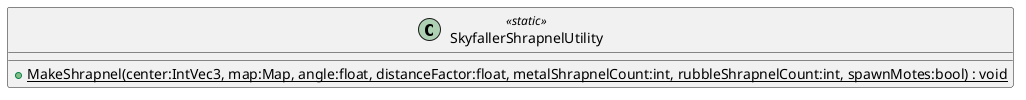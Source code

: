 @startuml
class SkyfallerShrapnelUtility <<static>> {
    + {static} MakeShrapnel(center:IntVec3, map:Map, angle:float, distanceFactor:float, metalShrapnelCount:int, rubbleShrapnelCount:int, spawnMotes:bool) : void
}
@enduml
